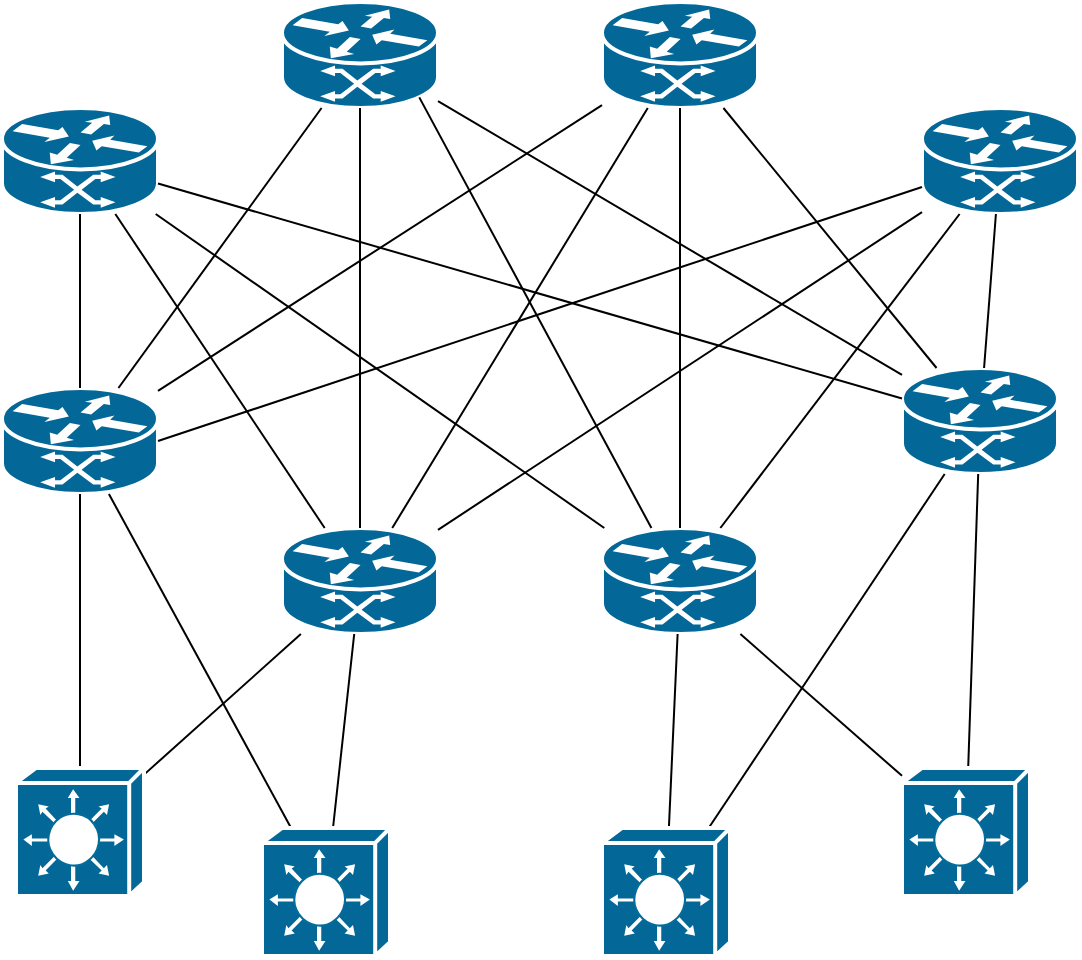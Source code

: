 <mxfile version="16.6.4" type="device">
<diagram name="Page-1" id="822b0af5-4adb-64df-f703-e8dfc1f81529"><mxGraphModel dx="1116" dy="2468" grid="1" gridSize="10" guides="1" tooltips="1" connect="1" arrows="1" fold="1" page="1" pageScale="1" pageWidth="1169" pageHeight="827" background="none" math="0" shadow="0"><root><mxCell id="0"/><mxCell id="1" parent="0"/><mxCell id="aAiGtrwV4Lc_zlasKkOA-1" value="" style="shape=mxgraph.cisco.routers.atm_router;sketch=0;html=1;pointerEvents=1;dashed=0;fillColor=#036897;strokeColor=#ffffff;strokeWidth=2;verticalLabelPosition=bottom;verticalAlign=top;align=center;outlineConnect=0;" vertex="1" parent="1"><mxGeometry x="150" y="40" width="78" height="53" as="geometry"/></mxCell><mxCell id="aAiGtrwV4Lc_zlasKkOA-2" value="" style="shape=mxgraph.cisco.routers.atm_router;sketch=0;html=1;pointerEvents=1;dashed=0;fillColor=#036897;strokeColor=#ffffff;strokeWidth=2;verticalLabelPosition=bottom;verticalAlign=top;align=center;outlineConnect=0;" vertex="1" parent="1"><mxGeometry x="610" y="40" width="78" height="53" as="geometry"/></mxCell><mxCell id="aAiGtrwV4Lc_zlasKkOA-3" value="" style="shape=mxgraph.cisco.routers.atm_router;sketch=0;html=1;pointerEvents=1;dashed=0;fillColor=#036897;strokeColor=#ffffff;strokeWidth=2;verticalLabelPosition=bottom;verticalAlign=top;align=center;outlineConnect=0;" vertex="1" parent="1"><mxGeometry x="150" y="180" width="78" height="53" as="geometry"/></mxCell><mxCell id="aAiGtrwV4Lc_zlasKkOA-4" value="" style="shape=mxgraph.cisco.routers.atm_router;sketch=0;html=1;pointerEvents=1;dashed=0;fillColor=#036897;strokeColor=#ffffff;strokeWidth=2;verticalLabelPosition=bottom;verticalAlign=top;align=center;outlineConnect=0;" vertex="1" parent="1"><mxGeometry x="290" y="250" width="78" height="53" as="geometry"/></mxCell><mxCell id="aAiGtrwV4Lc_zlasKkOA-5" value="" style="shape=mxgraph.cisco.routers.atm_router;sketch=0;html=1;pointerEvents=1;dashed=0;fillColor=#036897;strokeColor=#ffffff;strokeWidth=2;verticalLabelPosition=bottom;verticalAlign=top;align=center;outlineConnect=0;" vertex="1" parent="1"><mxGeometry x="450" y="250" width="78" height="53" as="geometry"/></mxCell><mxCell id="aAiGtrwV4Lc_zlasKkOA-6" value="" style="shape=mxgraph.cisco.routers.atm_router;sketch=0;html=1;pointerEvents=1;dashed=0;fillColor=#036897;strokeColor=#ffffff;strokeWidth=2;verticalLabelPosition=bottom;verticalAlign=top;align=center;outlineConnect=0;" vertex="1" parent="1"><mxGeometry x="600" y="170" width="78" height="53" as="geometry"/></mxCell><mxCell id="aAiGtrwV4Lc_zlasKkOA-7" value="" style="endArrow=none;html=1;rounded=0;" edge="1" parent="1" source="aAiGtrwV4Lc_zlasKkOA-3" target="aAiGtrwV4Lc_zlasKkOA-1"><mxGeometry width="50" height="50" relative="1" as="geometry"><mxPoint x="660" y="440" as="sourcePoint"/><mxPoint x="710" y="390" as="targetPoint"/></mxGeometry></mxCell><mxCell id="aAiGtrwV4Lc_zlasKkOA-9" value="" style="endArrow=none;html=1;rounded=0;" edge="1" parent="1" source="aAiGtrwV4Lc_zlasKkOA-6" target="aAiGtrwV4Lc_zlasKkOA-1"><mxGeometry width="50" height="50" relative="1" as="geometry"><mxPoint x="660" y="440" as="sourcePoint"/><mxPoint x="710" y="390" as="targetPoint"/></mxGeometry></mxCell><mxCell id="aAiGtrwV4Lc_zlasKkOA-10" value="" style="endArrow=none;html=1;rounded=0;" edge="1" parent="1" source="aAiGtrwV4Lc_zlasKkOA-6" target="aAiGtrwV4Lc_zlasKkOA-2"><mxGeometry width="50" height="50" relative="1" as="geometry"><mxPoint x="660" y="440" as="sourcePoint"/><mxPoint x="710" y="390" as="targetPoint"/></mxGeometry></mxCell><mxCell id="aAiGtrwV4Lc_zlasKkOA-11" value="" style="endArrow=none;html=1;rounded=0;" edge="1" parent="1" source="aAiGtrwV4Lc_zlasKkOA-5" target="aAiGtrwV4Lc_zlasKkOA-2"><mxGeometry width="50" height="50" relative="1" as="geometry"><mxPoint x="660" y="440" as="sourcePoint"/><mxPoint x="710" y="390" as="targetPoint"/></mxGeometry></mxCell><mxCell id="aAiGtrwV4Lc_zlasKkOA-12" value="" style="endArrow=none;html=1;rounded=0;" edge="1" parent="1" source="aAiGtrwV4Lc_zlasKkOA-4" target="aAiGtrwV4Lc_zlasKkOA-2"><mxGeometry width="50" height="50" relative="1" as="geometry"><mxPoint x="660" y="440" as="sourcePoint"/><mxPoint x="710" y="390" as="targetPoint"/></mxGeometry></mxCell><mxCell id="aAiGtrwV4Lc_zlasKkOA-13" value="" style="endArrow=none;html=1;rounded=0;exitX=1;exitY=0.5;exitDx=0;exitDy=0;exitPerimeter=0;" edge="1" parent="1" source="aAiGtrwV4Lc_zlasKkOA-3" target="aAiGtrwV4Lc_zlasKkOA-2"><mxGeometry width="50" height="50" relative="1" as="geometry"><mxPoint x="660" y="440" as="sourcePoint"/><mxPoint x="710" y="390" as="targetPoint"/></mxGeometry></mxCell><mxCell id="aAiGtrwV4Lc_zlasKkOA-14" value="" style="endArrow=none;html=1;rounded=0;" edge="1" parent="1" source="aAiGtrwV4Lc_zlasKkOA-1" target="aAiGtrwV4Lc_zlasKkOA-4"><mxGeometry width="50" height="50" relative="1" as="geometry"><mxPoint x="660" y="440" as="sourcePoint"/><mxPoint x="710" y="390" as="targetPoint"/></mxGeometry></mxCell><mxCell id="aAiGtrwV4Lc_zlasKkOA-15" value="" style="endArrow=none;html=1;rounded=0;" edge="1" parent="1" source="aAiGtrwV4Lc_zlasKkOA-3" target="aAiGtrwV4Lc_zlasKkOA-33"><mxGeometry width="50" height="50" relative="1" as="geometry"><mxPoint x="660" y="440" as="sourcePoint"/><mxPoint x="710" y="390" as="targetPoint"/></mxGeometry></mxCell><mxCell id="aAiGtrwV4Lc_zlasKkOA-16" value="" style="endArrow=none;html=1;rounded=0;" edge="1" parent="1" source="aAiGtrwV4Lc_zlasKkOA-30" target="aAiGtrwV4Lc_zlasKkOA-6"><mxGeometry width="50" height="50" relative="1" as="geometry"><mxPoint x="660" y="440" as="sourcePoint"/><mxPoint x="710" y="390" as="targetPoint"/></mxGeometry></mxCell><mxCell id="aAiGtrwV4Lc_zlasKkOA-17" value="" style="endArrow=none;html=1;rounded=0;" edge="1" parent="1" source="aAiGtrwV4Lc_zlasKkOA-5" target="aAiGtrwV4Lc_zlasKkOA-30"><mxGeometry width="50" height="50" relative="1" as="geometry"><mxPoint x="660" y="440" as="sourcePoint"/><mxPoint x="710" y="390" as="targetPoint"/></mxGeometry></mxCell><mxCell id="aAiGtrwV4Lc_zlasKkOA-18" value="" style="endArrow=none;html=1;rounded=0;" edge="1" parent="1" source="aAiGtrwV4Lc_zlasKkOA-31" target="aAiGtrwV4Lc_zlasKkOA-6"><mxGeometry width="50" height="50" relative="1" as="geometry"><mxPoint x="660" y="440" as="sourcePoint"/><mxPoint x="710" y="390" as="targetPoint"/></mxGeometry></mxCell><mxCell id="aAiGtrwV4Lc_zlasKkOA-19" value="" style="endArrow=none;html=1;rounded=0;" edge="1" parent="1" source="aAiGtrwV4Lc_zlasKkOA-31" target="aAiGtrwV4Lc_zlasKkOA-5"><mxGeometry width="50" height="50" relative="1" as="geometry"><mxPoint x="660" y="440" as="sourcePoint"/><mxPoint x="710" y="390" as="targetPoint"/></mxGeometry></mxCell><mxCell id="aAiGtrwV4Lc_zlasKkOA-20" value="" style="endArrow=none;html=1;rounded=0;" edge="1" parent="1" source="aAiGtrwV4Lc_zlasKkOA-32" target="aAiGtrwV4Lc_zlasKkOA-4"><mxGeometry width="50" height="50" relative="1" as="geometry"><mxPoint x="660" y="440" as="sourcePoint"/><mxPoint x="710" y="390" as="targetPoint"/></mxGeometry></mxCell><mxCell id="aAiGtrwV4Lc_zlasKkOA-21" value="" style="endArrow=none;html=1;rounded=0;" edge="1" parent="1" source="aAiGtrwV4Lc_zlasKkOA-4" target="aAiGtrwV4Lc_zlasKkOA-26"><mxGeometry width="50" height="50" relative="1" as="geometry"><mxPoint x="660" y="440" as="sourcePoint"/><mxPoint x="710" y="390" as="targetPoint"/></mxGeometry></mxCell><mxCell id="aAiGtrwV4Lc_zlasKkOA-22" value="" style="endArrow=none;html=1;rounded=0;" edge="1" parent="1" source="aAiGtrwV4Lc_zlasKkOA-32" target="aAiGtrwV4Lc_zlasKkOA-3"><mxGeometry width="50" height="50" relative="1" as="geometry"><mxPoint x="660" y="440" as="sourcePoint"/><mxPoint x="710" y="390" as="targetPoint"/></mxGeometry></mxCell><mxCell id="aAiGtrwV4Lc_zlasKkOA-23" value="" style="endArrow=none;html=1;rounded=0;" edge="1" parent="1" source="aAiGtrwV4Lc_zlasKkOA-26" target="aAiGtrwV4Lc_zlasKkOA-3"><mxGeometry width="50" height="50" relative="1" as="geometry"><mxPoint x="490" y="440" as="sourcePoint"/><mxPoint x="710" y="390" as="targetPoint"/></mxGeometry></mxCell><mxCell id="aAiGtrwV4Lc_zlasKkOA-24" value="" style="endArrow=none;html=1;rounded=0;" edge="1" parent="1" source="aAiGtrwV4Lc_zlasKkOA-5" target="aAiGtrwV4Lc_zlasKkOA-1"><mxGeometry width="50" height="50" relative="1" as="geometry"><mxPoint x="660" y="440" as="sourcePoint"/><mxPoint x="710" y="390" as="targetPoint"/></mxGeometry></mxCell><mxCell id="aAiGtrwV4Lc_zlasKkOA-26" value="" style="shape=mxgraph.cisco.switches.layer_3_switch;sketch=0;html=1;pointerEvents=1;dashed=0;fillColor=#036897;strokeColor=#ffffff;strokeWidth=2;verticalLabelPosition=bottom;verticalAlign=top;align=center;outlineConnect=0;" vertex="1" parent="1"><mxGeometry x="157" y="370" width="64" height="64" as="geometry"/></mxCell><mxCell id="aAiGtrwV4Lc_zlasKkOA-30" value="" style="shape=mxgraph.cisco.switches.layer_3_switch;sketch=0;html=1;pointerEvents=1;dashed=0;fillColor=#036897;strokeColor=#ffffff;strokeWidth=2;verticalLabelPosition=bottom;verticalAlign=top;align=center;outlineConnect=0;" vertex="1" parent="1"><mxGeometry x="600" y="370" width="64" height="64" as="geometry"/></mxCell><mxCell id="aAiGtrwV4Lc_zlasKkOA-31" value="" style="shape=mxgraph.cisco.switches.layer_3_switch;sketch=0;html=1;pointerEvents=1;dashed=0;fillColor=#036897;strokeColor=#ffffff;strokeWidth=2;verticalLabelPosition=bottom;verticalAlign=top;align=center;outlineConnect=0;" vertex="1" parent="1"><mxGeometry x="450" y="400" width="64" height="64" as="geometry"/></mxCell><mxCell id="aAiGtrwV4Lc_zlasKkOA-32" value="" style="shape=mxgraph.cisco.switches.layer_3_switch;sketch=0;html=1;pointerEvents=1;dashed=0;fillColor=#036897;strokeColor=#ffffff;strokeWidth=2;verticalLabelPosition=bottom;verticalAlign=top;align=center;outlineConnect=0;" vertex="1" parent="1"><mxGeometry x="280" y="400" width="64" height="64" as="geometry"/></mxCell><mxCell id="aAiGtrwV4Lc_zlasKkOA-33" value="" style="shape=mxgraph.cisco.routers.atm_router;sketch=0;html=1;pointerEvents=1;dashed=0;fillColor=#036897;strokeColor=#ffffff;strokeWidth=2;verticalLabelPosition=bottom;verticalAlign=top;align=center;outlineConnect=0;" vertex="1" parent="1"><mxGeometry x="290" y="-13" width="78" height="53" as="geometry"/></mxCell><mxCell id="aAiGtrwV4Lc_zlasKkOA-34" value="" style="shape=mxgraph.cisco.routers.atm_router;sketch=0;html=1;pointerEvents=1;dashed=0;fillColor=#036897;strokeColor=#ffffff;strokeWidth=2;verticalLabelPosition=bottom;verticalAlign=top;align=center;outlineConnect=0;" vertex="1" parent="1"><mxGeometry x="450" y="-13" width="78" height="53" as="geometry"/></mxCell><mxCell id="aAiGtrwV4Lc_zlasKkOA-38" value="" style="endArrow=none;html=1;rounded=0;" edge="1" parent="1" source="aAiGtrwV4Lc_zlasKkOA-3" target="aAiGtrwV4Lc_zlasKkOA-34"><mxGeometry width="50" height="50" relative="1" as="geometry"><mxPoint x="660" y="440" as="sourcePoint"/><mxPoint x="710" y="390" as="targetPoint"/></mxGeometry></mxCell><mxCell id="aAiGtrwV4Lc_zlasKkOA-39" value="" style="endArrow=none;html=1;rounded=0;" edge="1" parent="1" source="aAiGtrwV4Lc_zlasKkOA-4" target="aAiGtrwV4Lc_zlasKkOA-34"><mxGeometry width="50" height="50" relative="1" as="geometry"><mxPoint x="660" y="440" as="sourcePoint"/><mxPoint x="710" y="390" as="targetPoint"/></mxGeometry></mxCell><mxCell id="aAiGtrwV4Lc_zlasKkOA-40" value="" style="endArrow=none;html=1;rounded=0;" edge="1" parent="1" source="aAiGtrwV4Lc_zlasKkOA-33" target="aAiGtrwV4Lc_zlasKkOA-6"><mxGeometry width="50" height="50" relative="1" as="geometry"><mxPoint x="660" y="440" as="sourcePoint"/><mxPoint x="710" y="390" as="targetPoint"/></mxGeometry></mxCell><mxCell id="aAiGtrwV4Lc_zlasKkOA-41" value="" style="endArrow=none;html=1;rounded=0;" edge="1" parent="1" source="aAiGtrwV4Lc_zlasKkOA-34" target="aAiGtrwV4Lc_zlasKkOA-6"><mxGeometry width="50" height="50" relative="1" as="geometry"><mxPoint x="660" y="440" as="sourcePoint"/><mxPoint x="710" y="390" as="targetPoint"/></mxGeometry></mxCell><mxCell id="aAiGtrwV4Lc_zlasKkOA-42" value="" style="endArrow=none;html=1;rounded=0;exitX=0.88;exitY=0.9;exitDx=0;exitDy=0;exitPerimeter=0;" edge="1" parent="1" source="aAiGtrwV4Lc_zlasKkOA-33" target="aAiGtrwV4Lc_zlasKkOA-5"><mxGeometry width="50" height="50" relative="1" as="geometry"><mxPoint x="660" y="440" as="sourcePoint"/><mxPoint x="710" y="390" as="targetPoint"/></mxGeometry></mxCell><mxCell id="aAiGtrwV4Lc_zlasKkOA-43" value="" style="endArrow=none;html=1;rounded=0;" edge="1" parent="1" source="aAiGtrwV4Lc_zlasKkOA-5" target="aAiGtrwV4Lc_zlasKkOA-34"><mxGeometry width="50" height="50" relative="1" as="geometry"><mxPoint x="660" y="440" as="sourcePoint"/><mxPoint x="710" y="390" as="targetPoint"/></mxGeometry></mxCell><mxCell id="aAiGtrwV4Lc_zlasKkOA-44" value="" style="endArrow=none;html=1;rounded=0;" edge="1" parent="1" source="aAiGtrwV4Lc_zlasKkOA-4" target="aAiGtrwV4Lc_zlasKkOA-33"><mxGeometry width="50" height="50" relative="1" as="geometry"><mxPoint x="660" y="440" as="sourcePoint"/><mxPoint x="710" y="390" as="targetPoint"/></mxGeometry></mxCell></root></mxGraphModel></diagram>
</mxfile>